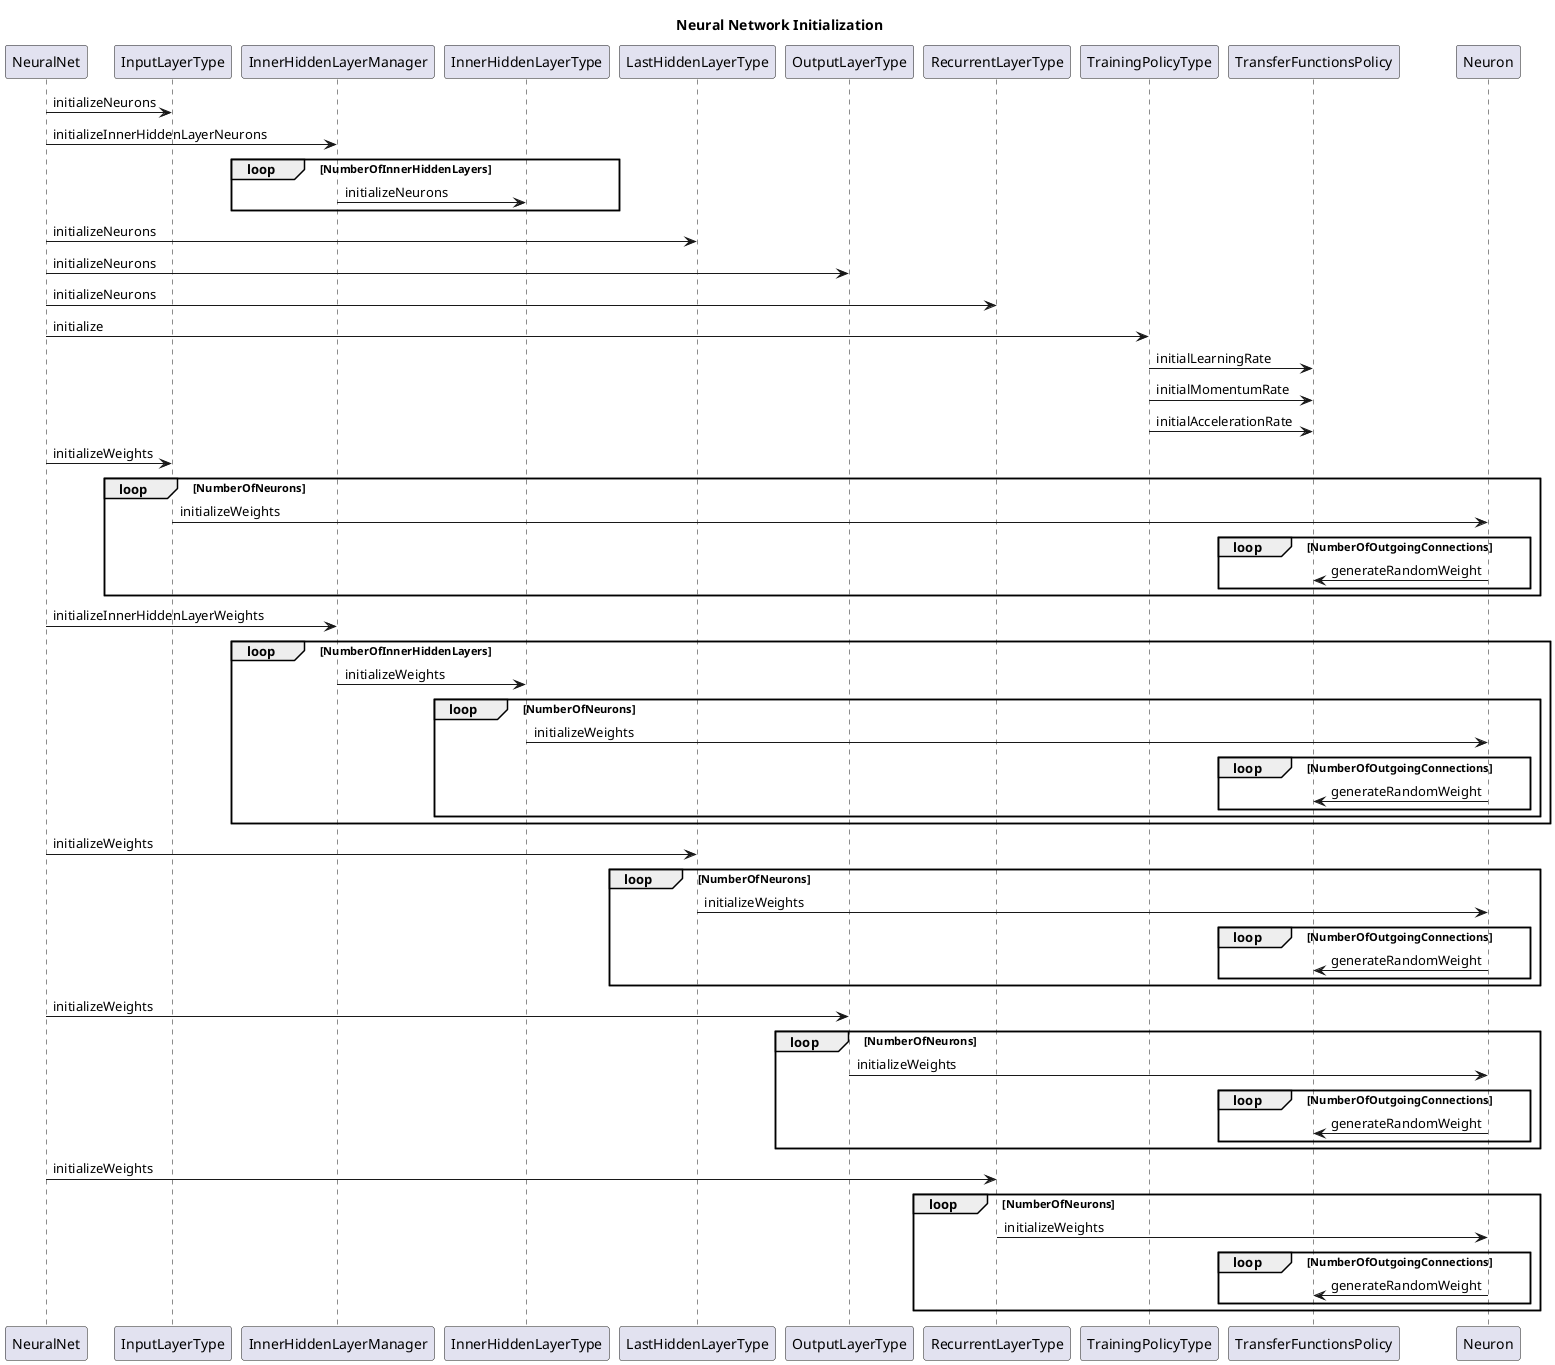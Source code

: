 /'
* Copyright (c) 2020 Intel Corporation
*
* Permission is hereby granted, free of charge, to any person obtaining a copy
* of this software and associated documentation files (the "Software"), to deal
* in the Software without restriction, including without limitation the rights
* to use, copy, modify, merge, publish, distribute, sublicense, and/or sell
* copies of the Software, and to permit persons to whom the Software is
* furnished to do so, subject to the following conditions:
*
* The above copyright notice and this permission notice shall be included in all
* copies or substantial portions of the Software.
*
* THE SOFTWARE IS PROVIDED "AS IS", WITHOUT WARRANTY OF ANY KIND, EXPRESS OR
* IMPLIED, INCLUDING BUT NOT LIMITED TO THE WARRANTIES OF MERCHANTABILITY,
* FITNESS FOR A PARTICULAR PURPOSE AND NONINFRINGEMENT. IN NO EVENT SHALL THE
* AUTHORS OR COPYRIGHT HOLDERS BE LIABLE FOR ANY CLAIM, DAMAGES OR OTHER
* LIABILITY, WHETHER IN AN ACTION OF CONTRACT, TORT OR OTHERWISE, ARISING FROM,
* OUT OF OR IN CONNECTION WITH THE SOFTWARE OR THE USE OR OTHER DEALINGS IN THE
* SOFTWARE.
*'/

@startuml
title Neural Network Initialization
NeuralNet -> InputLayerType : initializeNeurons
NeuralNet -> InnerHiddenLayerManager : initializeInnerHiddenLayerNeurons
loop NumberOfInnerHiddenLayers
InnerHiddenLayerManager -> InnerHiddenLayerType : initializeNeurons
end
NeuralNet -> LastHiddenLayerType : initializeNeurons
NeuralNet -> OutputLayerType : initializeNeurons
NeuralNet -> RecurrentLayerType : initializeNeurons
NeuralNet -> TrainingPolicyType : initialize
TrainingPolicyType -> TransferFunctionsPolicy : initialLearningRate
TrainingPolicyType -> TransferFunctionsPolicy : initialMomentumRate
TrainingPolicyType -> TransferFunctionsPolicy : initialAccelerationRate
NeuralNet -> InputLayerType : initializeWeights
loop NumberOfNeurons
InputLayerType -> Neuron : initializeWeights
loop NumberOfOutgoingConnections
Neuron -> TransferFunctionsPolicy : generateRandomWeight
end
end
NeuralNet -> InnerHiddenLayerManager : initializeInnerHiddenLayerWeights
loop NumberOfInnerHiddenLayers
InnerHiddenLayerManager -> InnerHiddenLayerType : initializeWeights
loop NumberOfNeurons
InnerHiddenLayerType -> Neuron : initializeWeights
loop NumberOfOutgoingConnections
Neuron -> TransferFunctionsPolicy : generateRandomWeight
end
end
end
NeuralNet -> LastHiddenLayerType : initializeWeights
loop NumberOfNeurons
LastHiddenLayerType -> Neuron : initializeWeights
loop NumberOfOutgoingConnections
Neuron -> TransferFunctionsPolicy : generateRandomWeight
end
end
NeuralNet -> OutputLayerType : initializeWeights
loop NumberOfNeurons
OutputLayerType -> Neuron : initializeWeights
loop NumberOfOutgoingConnections
Neuron -> TransferFunctionsPolicy : generateRandomWeight
end
end
NeuralNet -> RecurrentLayerType : initializeWeights
loop NumberOfNeurons
RecurrentLayerType -> Neuron : initializeWeights
loop NumberOfOutgoingConnections
Neuron -> TransferFunctionsPolicy : generateRandomWeight
end
end
@enduml